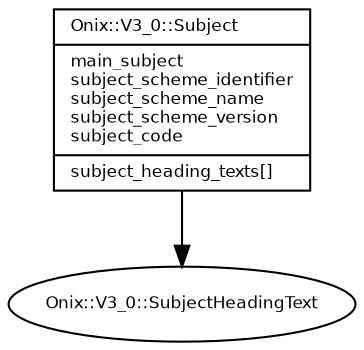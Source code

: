 digraph G {
  fontname = "Bitstream Vera Sans"
  fontsize = 8

  node [
    fontname = "Bitstream Vera Sans"
    fontsize = 8
    shape = "record"
  ]

  edge [
    fontname = "Bitstream Vera Sans"
    fontsize = 8
  ]

  Subject [
    label = "{Onix::V3_0::Subject\l|main_subject\lsubject_scheme_identifier\lsubject_scheme_name\lsubject_scheme_version\lsubject_code\l|subject_heading_texts[]\l}"
  ]

  Subject -> SubjectHeadingText [arrowhead=normal]

  SubjectHeadingText [
    label = "Onix::V3_0::SubjectHeadingText", shape = oval
  ]




}
